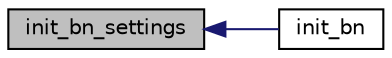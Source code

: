 digraph "init_bn_settings"
{
  edge [fontname="Helvetica",fontsize="10",labelfontname="Helvetica",labelfontsize="10"];
  node [fontname="Helvetica",fontsize="10",shape=record];
  rankdir="LR";
  Node68 [label="init_bn_settings",height=0.2,width=0.4,color="black", fillcolor="grey75", style="filled", fontcolor="black"];
  Node68 -> Node69 [dir="back",color="midnightblue",fontsize="10",style="solid",fontname="Helvetica"];
  Node69 [label="init_bn",height=0.2,width=0.4,color="black", fillcolor="white", style="filled",URL="$bn__inits_8h.html#acc68302a1ac11a5cd72808edd14682ba"];
}
